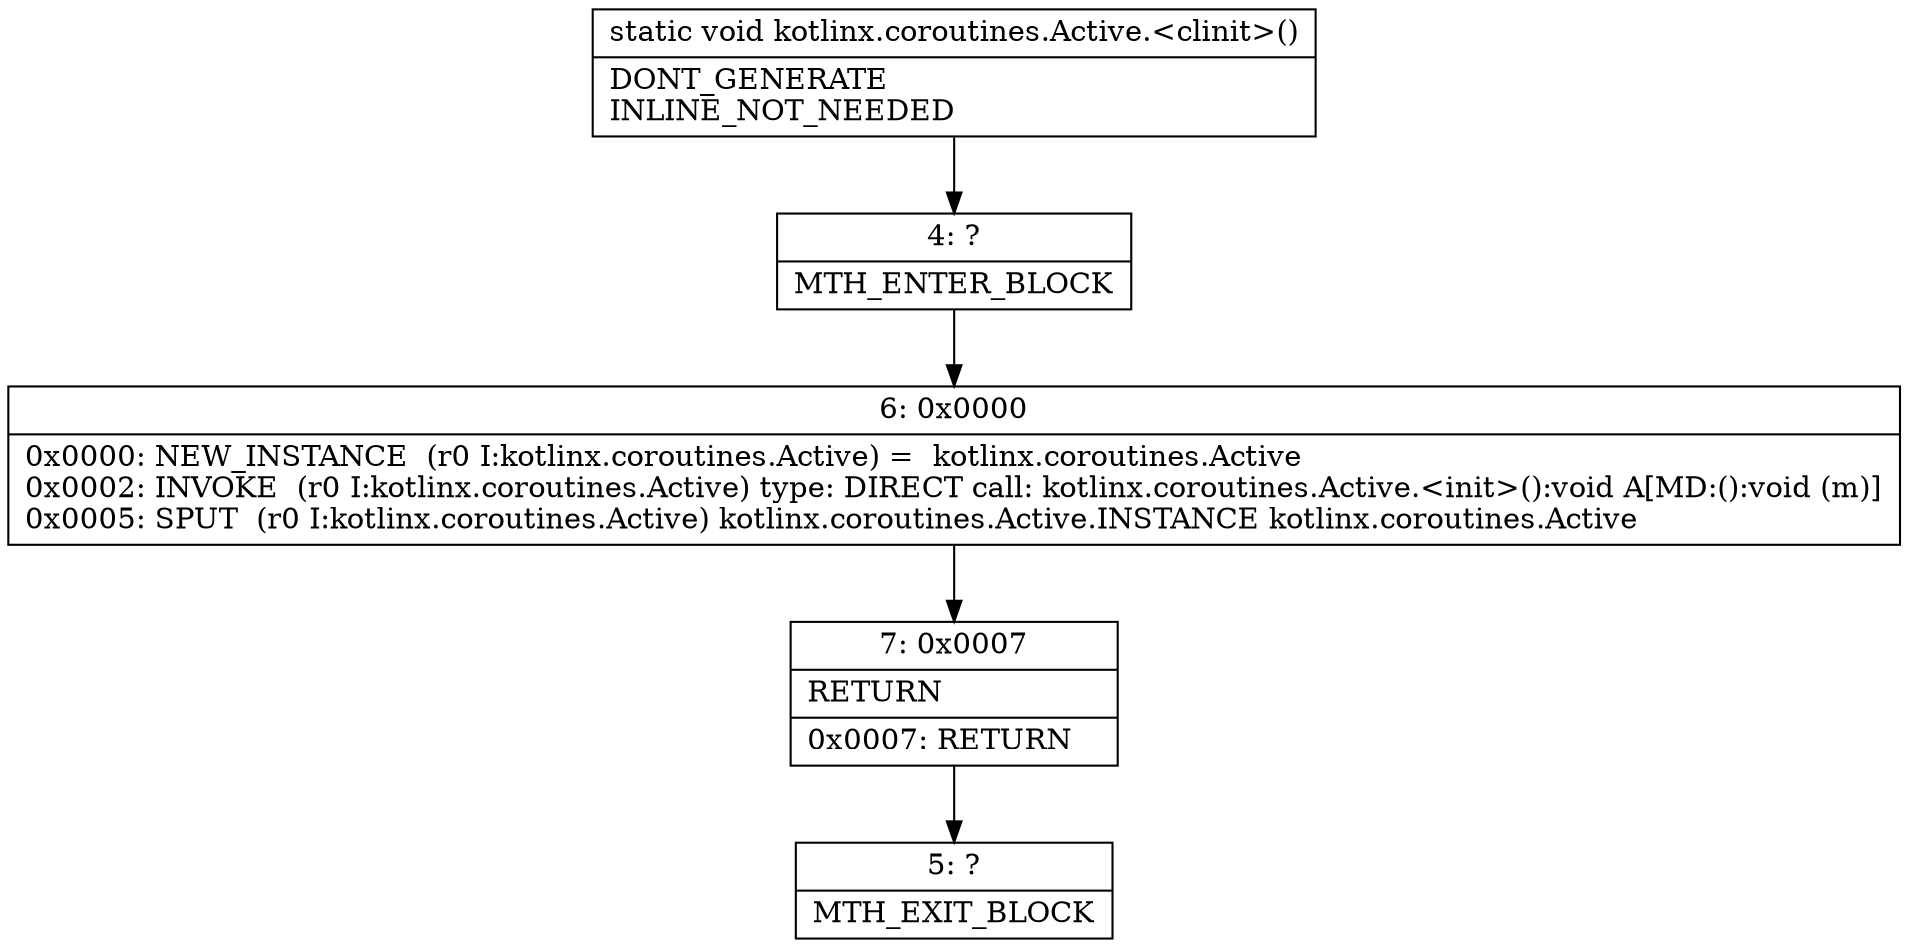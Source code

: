 digraph "CFG forkotlinx.coroutines.Active.\<clinit\>()V" {
Node_4 [shape=record,label="{4\:\ ?|MTH_ENTER_BLOCK\l}"];
Node_6 [shape=record,label="{6\:\ 0x0000|0x0000: NEW_INSTANCE  (r0 I:kotlinx.coroutines.Active) =  kotlinx.coroutines.Active \l0x0002: INVOKE  (r0 I:kotlinx.coroutines.Active) type: DIRECT call: kotlinx.coroutines.Active.\<init\>():void A[MD:():void (m)]\l0x0005: SPUT  (r0 I:kotlinx.coroutines.Active) kotlinx.coroutines.Active.INSTANCE kotlinx.coroutines.Active \l}"];
Node_7 [shape=record,label="{7\:\ 0x0007|RETURN\l|0x0007: RETURN   \l}"];
Node_5 [shape=record,label="{5\:\ ?|MTH_EXIT_BLOCK\l}"];
MethodNode[shape=record,label="{static void kotlinx.coroutines.Active.\<clinit\>()  | DONT_GENERATE\lINLINE_NOT_NEEDED\l}"];
MethodNode -> Node_4;Node_4 -> Node_6;
Node_6 -> Node_7;
Node_7 -> Node_5;
}

